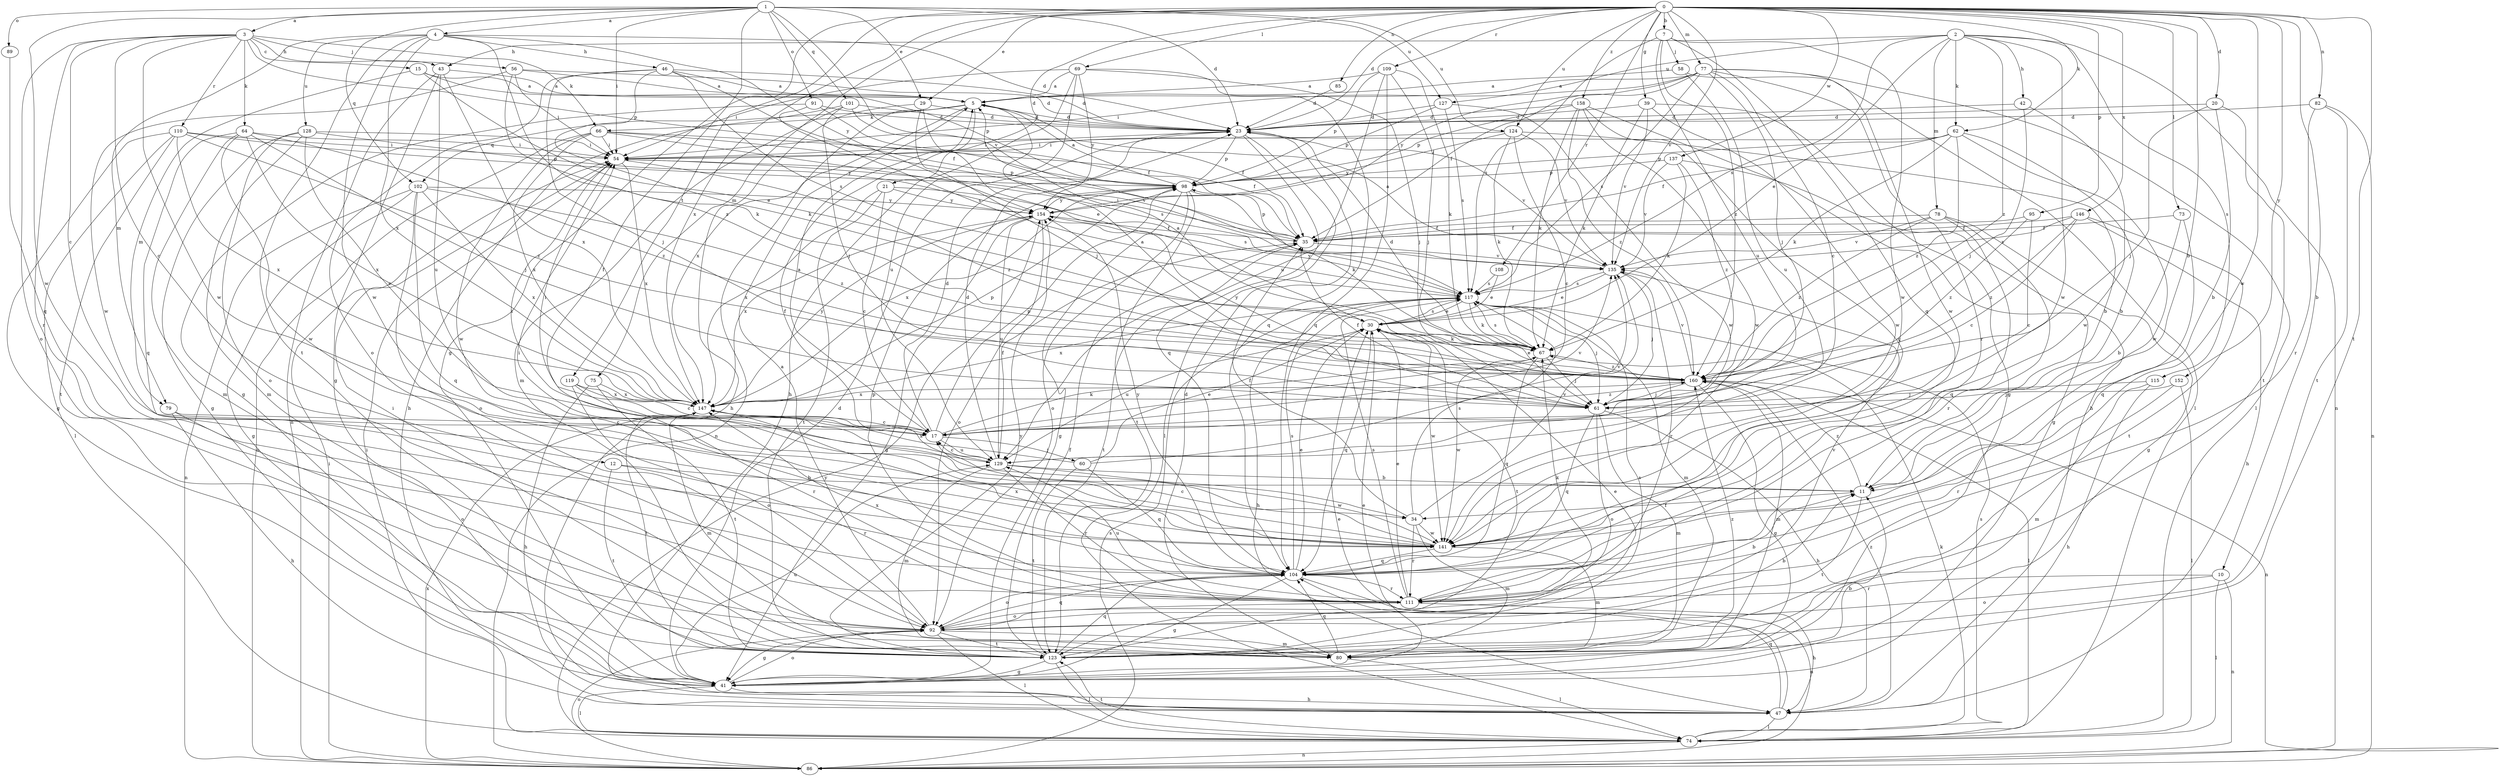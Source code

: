 strict digraph  {
0;
1;
2;
3;
4;
5;
7;
10;
11;
12;
15;
17;
20;
21;
23;
29;
30;
34;
35;
39;
41;
42;
43;
46;
47;
54;
56;
58;
60;
61;
62;
64;
66;
67;
69;
73;
74;
75;
77;
78;
79;
80;
82;
85;
86;
89;
91;
92;
95;
98;
101;
102;
104;
108;
109;
110;
111;
115;
117;
119;
123;
124;
127;
128;
129;
135;
137;
141;
146;
147;
152;
154;
158;
160;
0 -> 7  [label=b];
0 -> 10  [label=b];
0 -> 11  [label=b];
0 -> 20  [label=d];
0 -> 21  [label=d];
0 -> 23  [label=d];
0 -> 29  [label=e];
0 -> 39  [label=g];
0 -> 41  [label=g];
0 -> 62  [label=k];
0 -> 69  [label=l];
0 -> 73  [label=l];
0 -> 75  [label=m];
0 -> 77  [label=m];
0 -> 82  [label=n];
0 -> 85  [label=n];
0 -> 95  [label=p];
0 -> 108  [label=r];
0 -> 109  [label=r];
0 -> 119  [label=t];
0 -> 123  [label=t];
0 -> 124  [label=u];
0 -> 135  [label=v];
0 -> 137  [label=w];
0 -> 141  [label=w];
0 -> 146  [label=x];
0 -> 147  [label=x];
0 -> 152  [label=y];
0 -> 158  [label=z];
1 -> 3  [label=a];
1 -> 4  [label=a];
1 -> 23  [label=d];
1 -> 29  [label=e];
1 -> 34  [label=f];
1 -> 54  [label=i];
1 -> 89  [label=o];
1 -> 91  [label=o];
1 -> 101  [label=q];
1 -> 102  [label=q];
1 -> 124  [label=u];
1 -> 127  [label=u];
1 -> 135  [label=v];
1 -> 141  [label=w];
2 -> 30  [label=e];
2 -> 42  [label=h];
2 -> 43  [label=h];
2 -> 62  [label=k];
2 -> 78  [label=m];
2 -> 86  [label=n];
2 -> 115  [label=s];
2 -> 117  [label=s];
2 -> 127  [label=u];
2 -> 141  [label=w];
2 -> 160  [label=z];
3 -> 12  [label=c];
3 -> 15  [label=c];
3 -> 17  [label=c];
3 -> 43  [label=h];
3 -> 56  [label=j];
3 -> 64  [label=k];
3 -> 66  [label=k];
3 -> 92  [label=o];
3 -> 98  [label=p];
3 -> 110  [label=r];
3 -> 111  [label=r];
3 -> 141  [label=w];
4 -> 23  [label=d];
4 -> 46  [label=h];
4 -> 79  [label=m];
4 -> 123  [label=t];
4 -> 128  [label=u];
4 -> 141  [label=w];
4 -> 147  [label=x];
4 -> 154  [label=y];
4 -> 160  [label=z];
5 -> 23  [label=d];
5 -> 34  [label=f];
5 -> 66  [label=k];
5 -> 86  [label=n];
5 -> 102  [label=q];
5 -> 147  [label=x];
7 -> 58  [label=j];
7 -> 104  [label=q];
7 -> 117  [label=s];
7 -> 129  [label=u];
7 -> 141  [label=w];
7 -> 160  [label=z];
10 -> 74  [label=l];
10 -> 86  [label=n];
10 -> 92  [label=o];
10 -> 111  [label=r];
11 -> 34  [label=f];
11 -> 123  [label=t];
11 -> 160  [label=z];
12 -> 11  [label=b];
12 -> 111  [label=r];
12 -> 123  [label=t];
15 -> 5  [label=a];
15 -> 30  [label=e];
15 -> 79  [label=m];
15 -> 98  [label=p];
17 -> 5  [label=a];
17 -> 23  [label=d];
17 -> 54  [label=i];
17 -> 60  [label=j];
17 -> 67  [label=k];
17 -> 98  [label=p];
17 -> 129  [label=u];
17 -> 135  [label=v];
20 -> 11  [label=b];
20 -> 23  [label=d];
20 -> 61  [label=j];
20 -> 123  [label=t];
21 -> 17  [label=c];
21 -> 117  [label=s];
21 -> 123  [label=t];
21 -> 147  [label=x];
21 -> 154  [label=y];
23 -> 54  [label=i];
23 -> 74  [label=l];
23 -> 98  [label=p];
23 -> 104  [label=q];
23 -> 135  [label=v];
29 -> 23  [label=d];
29 -> 30  [label=e];
29 -> 47  [label=h];
29 -> 61  [label=j];
30 -> 67  [label=k];
30 -> 104  [label=q];
30 -> 117  [label=s];
30 -> 123  [label=t];
30 -> 129  [label=u];
30 -> 141  [label=w];
34 -> 35  [label=f];
34 -> 80  [label=m];
34 -> 111  [label=r];
34 -> 117  [label=s];
34 -> 135  [label=v];
34 -> 141  [label=w];
35 -> 54  [label=i];
35 -> 98  [label=p];
35 -> 123  [label=t];
35 -> 135  [label=v];
39 -> 23  [label=d];
39 -> 41  [label=g];
39 -> 67  [label=k];
39 -> 135  [label=v];
39 -> 141  [label=w];
41 -> 11  [label=b];
41 -> 23  [label=d];
41 -> 30  [label=e];
41 -> 47  [label=h];
41 -> 74  [label=l];
41 -> 92  [label=o];
41 -> 129  [label=u];
42 -> 23  [label=d];
42 -> 61  [label=j];
42 -> 141  [label=w];
43 -> 5  [label=a];
43 -> 41  [label=g];
43 -> 86  [label=n];
43 -> 129  [label=u];
43 -> 147  [label=x];
46 -> 5  [label=a];
46 -> 23  [label=d];
46 -> 35  [label=f];
46 -> 61  [label=j];
46 -> 67  [label=k];
46 -> 92  [label=o];
46 -> 117  [label=s];
47 -> 30  [label=e];
47 -> 74  [label=l];
47 -> 104  [label=q];
47 -> 160  [label=z];
54 -> 98  [label=p];
54 -> 147  [label=x];
54 -> 160  [label=z];
56 -> 5  [label=a];
56 -> 23  [label=d];
56 -> 54  [label=i];
56 -> 67  [label=k];
56 -> 141  [label=w];
58 -> 5  [label=a];
58 -> 74  [label=l];
58 -> 129  [label=u];
60 -> 30  [label=e];
60 -> 104  [label=q];
60 -> 123  [label=t];
60 -> 135  [label=v];
60 -> 147  [label=x];
61 -> 35  [label=f];
61 -> 47  [label=h];
61 -> 80  [label=m];
61 -> 92  [label=o];
61 -> 104  [label=q];
62 -> 11  [label=b];
62 -> 35  [label=f];
62 -> 54  [label=i];
62 -> 67  [label=k];
62 -> 98  [label=p];
62 -> 141  [label=w];
62 -> 160  [label=z];
64 -> 54  [label=i];
64 -> 61  [label=j];
64 -> 80  [label=m];
64 -> 104  [label=q];
64 -> 141  [label=w];
64 -> 147  [label=x];
64 -> 160  [label=z];
66 -> 35  [label=f];
66 -> 54  [label=i];
66 -> 86  [label=n];
66 -> 117  [label=s];
66 -> 135  [label=v];
66 -> 141  [label=w];
66 -> 147  [label=x];
67 -> 5  [label=a];
67 -> 23  [label=d];
67 -> 61  [label=j];
67 -> 104  [label=q];
67 -> 117  [label=s];
67 -> 141  [label=w];
67 -> 160  [label=z];
69 -> 5  [label=a];
69 -> 47  [label=h];
69 -> 54  [label=i];
69 -> 61  [label=j];
69 -> 104  [label=q];
69 -> 129  [label=u];
69 -> 154  [label=y];
73 -> 11  [label=b];
73 -> 35  [label=f];
73 -> 104  [label=q];
74 -> 54  [label=i];
74 -> 67  [label=k];
74 -> 86  [label=n];
74 -> 117  [label=s];
74 -> 123  [label=t];
74 -> 154  [label=y];
75 -> 47  [label=h];
75 -> 123  [label=t];
75 -> 147  [label=x];
77 -> 5  [label=a];
77 -> 17  [label=c];
77 -> 35  [label=f];
77 -> 54  [label=i];
77 -> 61  [label=j];
77 -> 74  [label=l];
77 -> 111  [label=r];
77 -> 117  [label=s];
77 -> 141  [label=w];
77 -> 154  [label=y];
78 -> 35  [label=f];
78 -> 41  [label=g];
78 -> 104  [label=q];
78 -> 111  [label=r];
78 -> 135  [label=v];
78 -> 160  [label=z];
79 -> 17  [label=c];
79 -> 47  [label=h];
79 -> 92  [label=o];
80 -> 23  [label=d];
80 -> 54  [label=i];
80 -> 74  [label=l];
80 -> 104  [label=q];
80 -> 160  [label=z];
82 -> 23  [label=d];
82 -> 86  [label=n];
82 -> 111  [label=r];
82 -> 123  [label=t];
85 -> 23  [label=d];
86 -> 54  [label=i];
86 -> 92  [label=o];
86 -> 117  [label=s];
86 -> 147  [label=x];
89 -> 104  [label=q];
91 -> 23  [label=d];
91 -> 35  [label=f];
91 -> 41  [label=g];
91 -> 117  [label=s];
92 -> 5  [label=a];
92 -> 11  [label=b];
92 -> 41  [label=g];
92 -> 74  [label=l];
92 -> 80  [label=m];
92 -> 104  [label=q];
92 -> 123  [label=t];
92 -> 135  [label=v];
95 -> 17  [label=c];
95 -> 35  [label=f];
95 -> 160  [label=z];
98 -> 5  [label=a];
98 -> 41  [label=g];
98 -> 67  [label=k];
98 -> 92  [label=o];
98 -> 123  [label=t];
98 -> 147  [label=x];
98 -> 154  [label=y];
101 -> 23  [label=d];
101 -> 35  [label=f];
101 -> 47  [label=h];
101 -> 61  [label=j];
101 -> 80  [label=m];
102 -> 41  [label=g];
102 -> 86  [label=n];
102 -> 92  [label=o];
102 -> 104  [label=q];
102 -> 147  [label=x];
102 -> 154  [label=y];
102 -> 160  [label=z];
104 -> 30  [label=e];
104 -> 41  [label=g];
104 -> 86  [label=n];
104 -> 92  [label=o];
104 -> 111  [label=r];
104 -> 117  [label=s];
104 -> 147  [label=x];
104 -> 154  [label=y];
108 -> 30  [label=e];
108 -> 117  [label=s];
109 -> 5  [label=a];
109 -> 61  [label=j];
109 -> 67  [label=k];
109 -> 98  [label=p];
109 -> 104  [label=q];
109 -> 129  [label=u];
110 -> 41  [label=g];
110 -> 54  [label=i];
110 -> 74  [label=l];
110 -> 98  [label=p];
110 -> 123  [label=t];
110 -> 147  [label=x];
110 -> 160  [label=z];
111 -> 11  [label=b];
111 -> 30  [label=e];
111 -> 47  [label=h];
111 -> 67  [label=k];
111 -> 92  [label=o];
111 -> 98  [label=p];
111 -> 117  [label=s];
111 -> 129  [label=u];
111 -> 147  [label=x];
115 -> 47  [label=h];
115 -> 61  [label=j];
115 -> 80  [label=m];
117 -> 30  [label=e];
117 -> 47  [label=h];
117 -> 61  [label=j];
117 -> 67  [label=k];
117 -> 80  [label=m];
117 -> 147  [label=x];
117 -> 154  [label=y];
119 -> 17  [label=c];
119 -> 92  [label=o];
119 -> 111  [label=r];
119 -> 147  [label=x];
123 -> 30  [label=e];
123 -> 35  [label=f];
123 -> 41  [label=g];
123 -> 74  [label=l];
123 -> 104  [label=q];
123 -> 117  [label=s];
123 -> 154  [label=y];
124 -> 11  [label=b];
124 -> 17  [label=c];
124 -> 54  [label=i];
124 -> 67  [label=k];
124 -> 135  [label=v];
124 -> 154  [label=y];
127 -> 23  [label=d];
127 -> 98  [label=p];
127 -> 117  [label=s];
127 -> 141  [label=w];
128 -> 17  [label=c];
128 -> 41  [label=g];
128 -> 54  [label=i];
128 -> 80  [label=m];
128 -> 92  [label=o];
128 -> 154  [label=y];
129 -> 11  [label=b];
129 -> 17  [label=c];
129 -> 23  [label=d];
129 -> 35  [label=f];
129 -> 54  [label=i];
129 -> 80  [label=m];
129 -> 111  [label=r];
129 -> 141  [label=w];
135 -> 5  [label=a];
135 -> 30  [label=e];
135 -> 61  [label=j];
135 -> 111  [label=r];
135 -> 117  [label=s];
137 -> 41  [label=g];
137 -> 67  [label=k];
137 -> 98  [label=p];
137 -> 135  [label=v];
137 -> 160  [label=z];
141 -> 17  [label=c];
141 -> 54  [label=i];
141 -> 80  [label=m];
141 -> 104  [label=q];
146 -> 17  [label=c];
146 -> 35  [label=f];
146 -> 47  [label=h];
146 -> 123  [label=t];
146 -> 135  [label=v];
146 -> 160  [label=z];
147 -> 17  [label=c];
147 -> 80  [label=m];
147 -> 98  [label=p];
147 -> 123  [label=t];
147 -> 154  [label=y];
147 -> 160  [label=z];
152 -> 61  [label=j];
152 -> 74  [label=l];
152 -> 111  [label=r];
154 -> 35  [label=f];
154 -> 41  [label=g];
154 -> 92  [label=o];
154 -> 129  [label=u];
154 -> 147  [label=x];
158 -> 23  [label=d];
158 -> 47  [label=h];
158 -> 67  [label=k];
158 -> 98  [label=p];
158 -> 104  [label=q];
158 -> 141  [label=w];
158 -> 160  [label=z];
160 -> 5  [label=a];
160 -> 30  [label=e];
160 -> 41  [label=g];
160 -> 61  [label=j];
160 -> 74  [label=l];
160 -> 80  [label=m];
160 -> 86  [label=n];
160 -> 135  [label=v];
160 -> 147  [label=x];
160 -> 154  [label=y];
}

